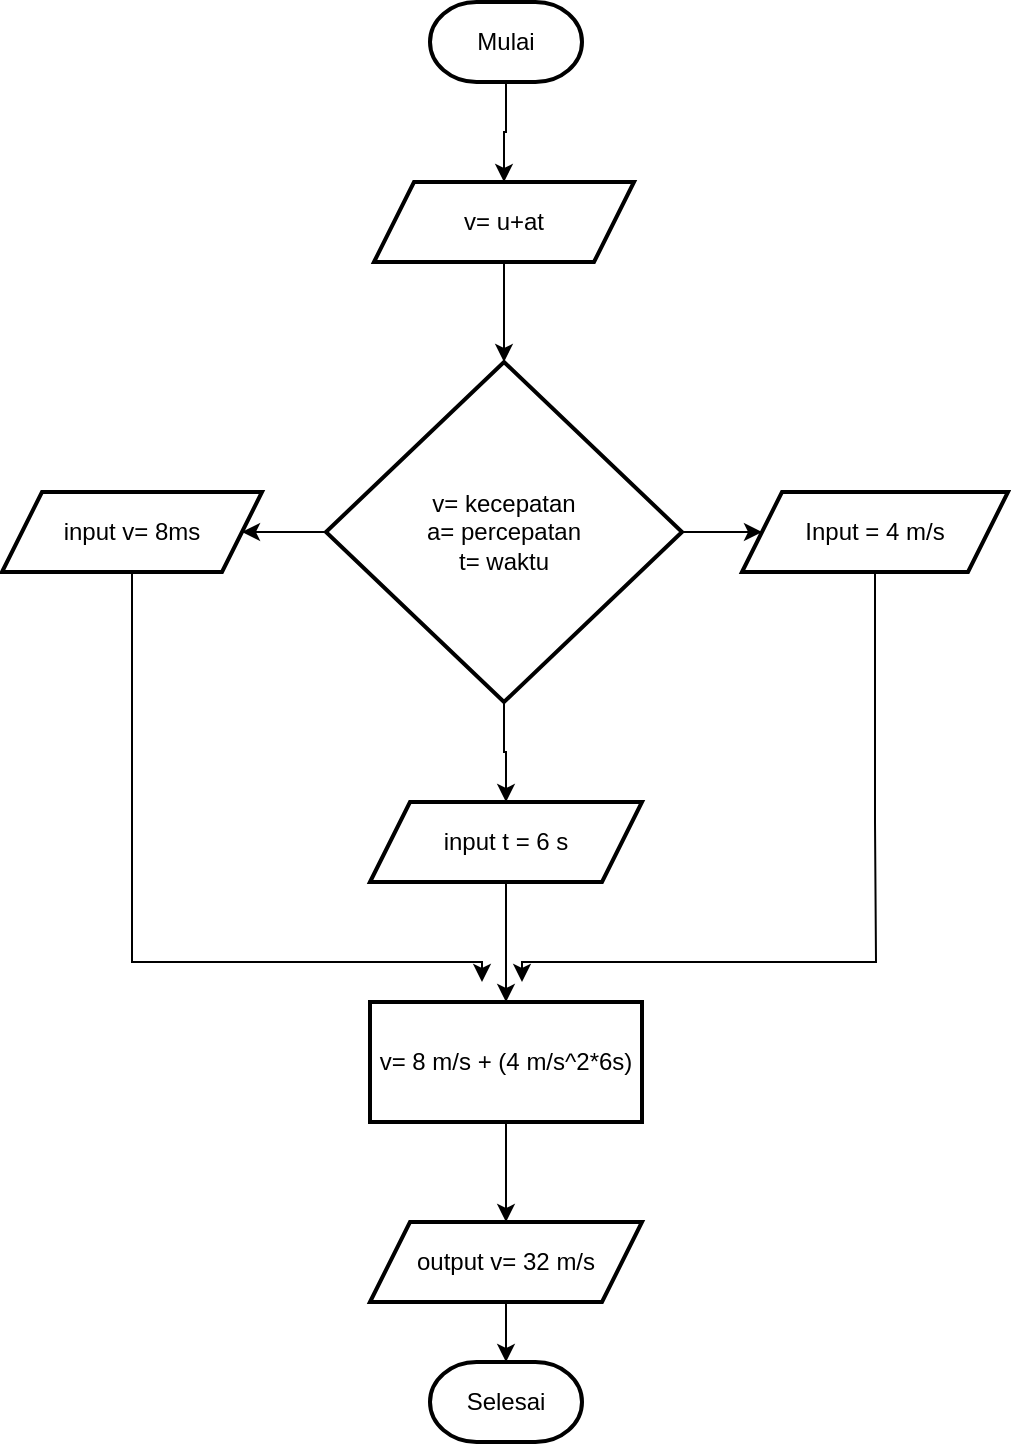 <mxfile version="22.1.7" type="github">
  <diagram name="Halaman-1" id="tqDfvmga2qRxj1xkp8AS">
    <mxGraphModel dx="1222" dy="1904" grid="1" gridSize="10" guides="1" tooltips="1" connect="1" arrows="1" fold="1" page="1" pageScale="1" pageWidth="827" pageHeight="1169" math="0" shadow="0">
      <root>
        <mxCell id="0" />
        <mxCell id="1" parent="0" />
        <mxCell id="zEaP6irVrBIb3QhL-vas-25" value="" style="edgeStyle=orthogonalEdgeStyle;rounded=0;orthogonalLoop=1;jettySize=auto;html=1;" edge="1" parent="1" source="zEaP6irVrBIb3QhL-vas-1" target="zEaP6irVrBIb3QhL-vas-20">
          <mxGeometry relative="1" as="geometry" />
        </mxCell>
        <mxCell id="zEaP6irVrBIb3QhL-vas-1" value="Mulai" style="strokeWidth=2;html=1;shape=mxgraph.flowchart.terminator;whiteSpace=wrap;" vertex="1" parent="1">
          <mxGeometry x="324" y="-80" width="76" height="40" as="geometry" />
        </mxCell>
        <mxCell id="zEaP6irVrBIb3QhL-vas-30" style="edgeStyle=orthogonalEdgeStyle;rounded=0;orthogonalLoop=1;jettySize=auto;html=1;" edge="1" parent="1" source="zEaP6irVrBIb3QhL-vas-2">
          <mxGeometry relative="1" as="geometry">
            <mxPoint x="370" y="410" as="targetPoint" />
            <Array as="points">
              <mxPoint x="547" y="330" />
              <mxPoint x="547" y="330" />
              <mxPoint x="547" y="400" />
            </Array>
          </mxGeometry>
        </mxCell>
        <mxCell id="zEaP6irVrBIb3QhL-vas-2" value="Input = 4 m/s" style="shape=parallelogram;perimeter=parallelogramPerimeter;whiteSpace=wrap;html=1;fixedSize=1;strokeWidth=2;" vertex="1" parent="1">
          <mxGeometry x="480" y="165" width="133" height="40" as="geometry" />
        </mxCell>
        <mxCell id="zEaP6irVrBIb3QhL-vas-28" value="" style="edgeStyle=orthogonalEdgeStyle;rounded=0;orthogonalLoop=1;jettySize=auto;html=1;" edge="1" parent="1" source="zEaP6irVrBIb3QhL-vas-3" target="zEaP6irVrBIb3QhL-vas-21">
          <mxGeometry relative="1" as="geometry" />
        </mxCell>
        <mxCell id="zEaP6irVrBIb3QhL-vas-3" value="v= 8 m/s + (4 m/s^2*6s)" style="rounded=0;whiteSpace=wrap;html=1;strokeWidth=2;" vertex="1" parent="1">
          <mxGeometry x="294" y="420" width="136" height="60" as="geometry" />
        </mxCell>
        <mxCell id="zEaP6irVrBIb3QhL-vas-32" style="edgeStyle=orthogonalEdgeStyle;rounded=0;orthogonalLoop=1;jettySize=auto;html=1;" edge="1" parent="1" source="zEaP6irVrBIb3QhL-vas-4">
          <mxGeometry relative="1" as="geometry">
            <mxPoint x="350" y="410" as="targetPoint" />
            <Array as="points">
              <mxPoint x="175" y="400" />
              <mxPoint x="350" y="400" />
            </Array>
          </mxGeometry>
        </mxCell>
        <mxCell id="zEaP6irVrBIb3QhL-vas-4" value="input v= 8ms" style="shape=parallelogram;perimeter=parallelogramPerimeter;whiteSpace=wrap;html=1;fixedSize=1;strokeWidth=2;" vertex="1" parent="1">
          <mxGeometry x="110" y="165" width="130" height="40" as="geometry" />
        </mxCell>
        <mxCell id="zEaP6irVrBIb3QhL-vas-18" value="" style="edgeStyle=orthogonalEdgeStyle;rounded=0;orthogonalLoop=1;jettySize=auto;html=1;" edge="1" parent="1" source="zEaP6irVrBIb3QhL-vas-6" target="zEaP6irVrBIb3QhL-vas-3">
          <mxGeometry relative="1" as="geometry" />
        </mxCell>
        <mxCell id="zEaP6irVrBIb3QhL-vas-6" value="input t = 6 s" style="shape=parallelogram;perimeter=parallelogramPerimeter;whiteSpace=wrap;html=1;fixedSize=1;strokeWidth=2;" vertex="1" parent="1">
          <mxGeometry x="294" y="320" width="136" height="40" as="geometry" />
        </mxCell>
        <mxCell id="zEaP6irVrBIb3QhL-vas-7" value="Selesai" style="strokeWidth=2;html=1;shape=mxgraph.flowchart.terminator;whiteSpace=wrap;" vertex="1" parent="1">
          <mxGeometry x="324" y="600" width="76" height="40" as="geometry" />
        </mxCell>
        <mxCell id="zEaP6irVrBIb3QhL-vas-14" value="" style="edgeStyle=orthogonalEdgeStyle;rounded=0;orthogonalLoop=1;jettySize=auto;html=1;" edge="1" parent="1" source="zEaP6irVrBIb3QhL-vas-13" target="zEaP6irVrBIb3QhL-vas-2">
          <mxGeometry relative="1" as="geometry" />
        </mxCell>
        <mxCell id="zEaP6irVrBIb3QhL-vas-15" value="" style="edgeStyle=orthogonalEdgeStyle;rounded=0;orthogonalLoop=1;jettySize=auto;html=1;" edge="1" parent="1" source="zEaP6irVrBIb3QhL-vas-13" target="zEaP6irVrBIb3QhL-vas-4">
          <mxGeometry relative="1" as="geometry" />
        </mxCell>
        <mxCell id="zEaP6irVrBIb3QhL-vas-33" value="" style="edgeStyle=orthogonalEdgeStyle;rounded=0;orthogonalLoop=1;jettySize=auto;html=1;" edge="1" parent="1" source="zEaP6irVrBIb3QhL-vas-13" target="zEaP6irVrBIb3QhL-vas-6">
          <mxGeometry relative="1" as="geometry" />
        </mxCell>
        <mxCell id="zEaP6irVrBIb3QhL-vas-13" value="v= kecepatan&lt;br style=&quot;border-color: var(--border-color);&quot;&gt;a= percepatan&lt;br style=&quot;border-color: var(--border-color);&quot;&gt;t= waktu" style="rhombus;whiteSpace=wrap;html=1;strokeWidth=2;" vertex="1" parent="1">
          <mxGeometry x="272" y="100" width="178" height="170" as="geometry" />
        </mxCell>
        <mxCell id="zEaP6irVrBIb3QhL-vas-24" value="" style="edgeStyle=orthogonalEdgeStyle;rounded=0;orthogonalLoop=1;jettySize=auto;html=1;" edge="1" parent="1" source="zEaP6irVrBIb3QhL-vas-20" target="zEaP6irVrBIb3QhL-vas-13">
          <mxGeometry relative="1" as="geometry" />
        </mxCell>
        <mxCell id="zEaP6irVrBIb3QhL-vas-20" value="v= u+at" style="shape=parallelogram;perimeter=parallelogramPerimeter;whiteSpace=wrap;html=1;fixedSize=1;strokeWidth=2;" vertex="1" parent="1">
          <mxGeometry x="296" y="10" width="130" height="40" as="geometry" />
        </mxCell>
        <mxCell id="zEaP6irVrBIb3QhL-vas-29" value="" style="edgeStyle=orthogonalEdgeStyle;rounded=0;orthogonalLoop=1;jettySize=auto;html=1;" edge="1" parent="1" source="zEaP6irVrBIb3QhL-vas-21" target="zEaP6irVrBIb3QhL-vas-7">
          <mxGeometry relative="1" as="geometry" />
        </mxCell>
        <mxCell id="zEaP6irVrBIb3QhL-vas-21" value="output v= 32 m/s" style="shape=parallelogram;perimeter=parallelogramPerimeter;whiteSpace=wrap;html=1;fixedSize=1;strokeWidth=2;" vertex="1" parent="1">
          <mxGeometry x="294" y="530" width="136" height="40" as="geometry" />
        </mxCell>
      </root>
    </mxGraphModel>
  </diagram>
</mxfile>
